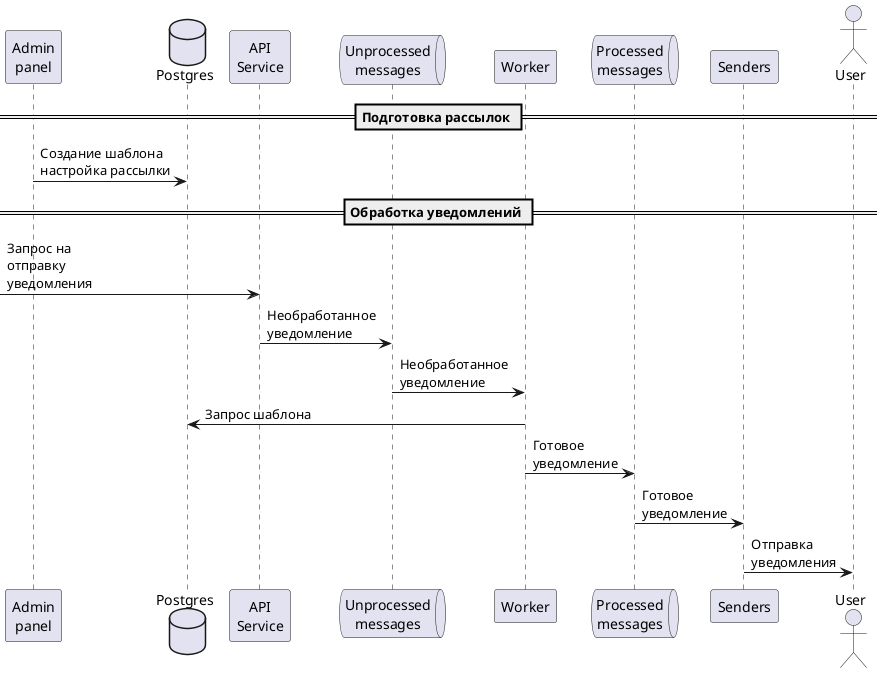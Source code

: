 @startuml

participant admin as "Admin\npanel"
database pg_notice as "Postgres"
participant api as "API\nService"
queue unprocessed as "Unprocessed\nmessages"
participant worker as "Worker"
queue processed as "Processed\nmessages" 
participant senders as "Senders"
actor user as "User"

== Подготовка рассылок ==
admin -> pg_notice : Создание шаблона\nнастройка рассылки

== Обработка уведомлений ==
[-> api : Запрос на\nотправку\nуведомления
api -> unprocessed : Необработанное\nуведомление
unprocessed -> worker: Необработанное\nуведомление
worker -> pg_notice : Запрос шаблона
worker -> processed : Готовое\nуведомление
processed -> senders : Готовое\nуведомление
senders -> user : Отправка\nуведомления

@enduml
